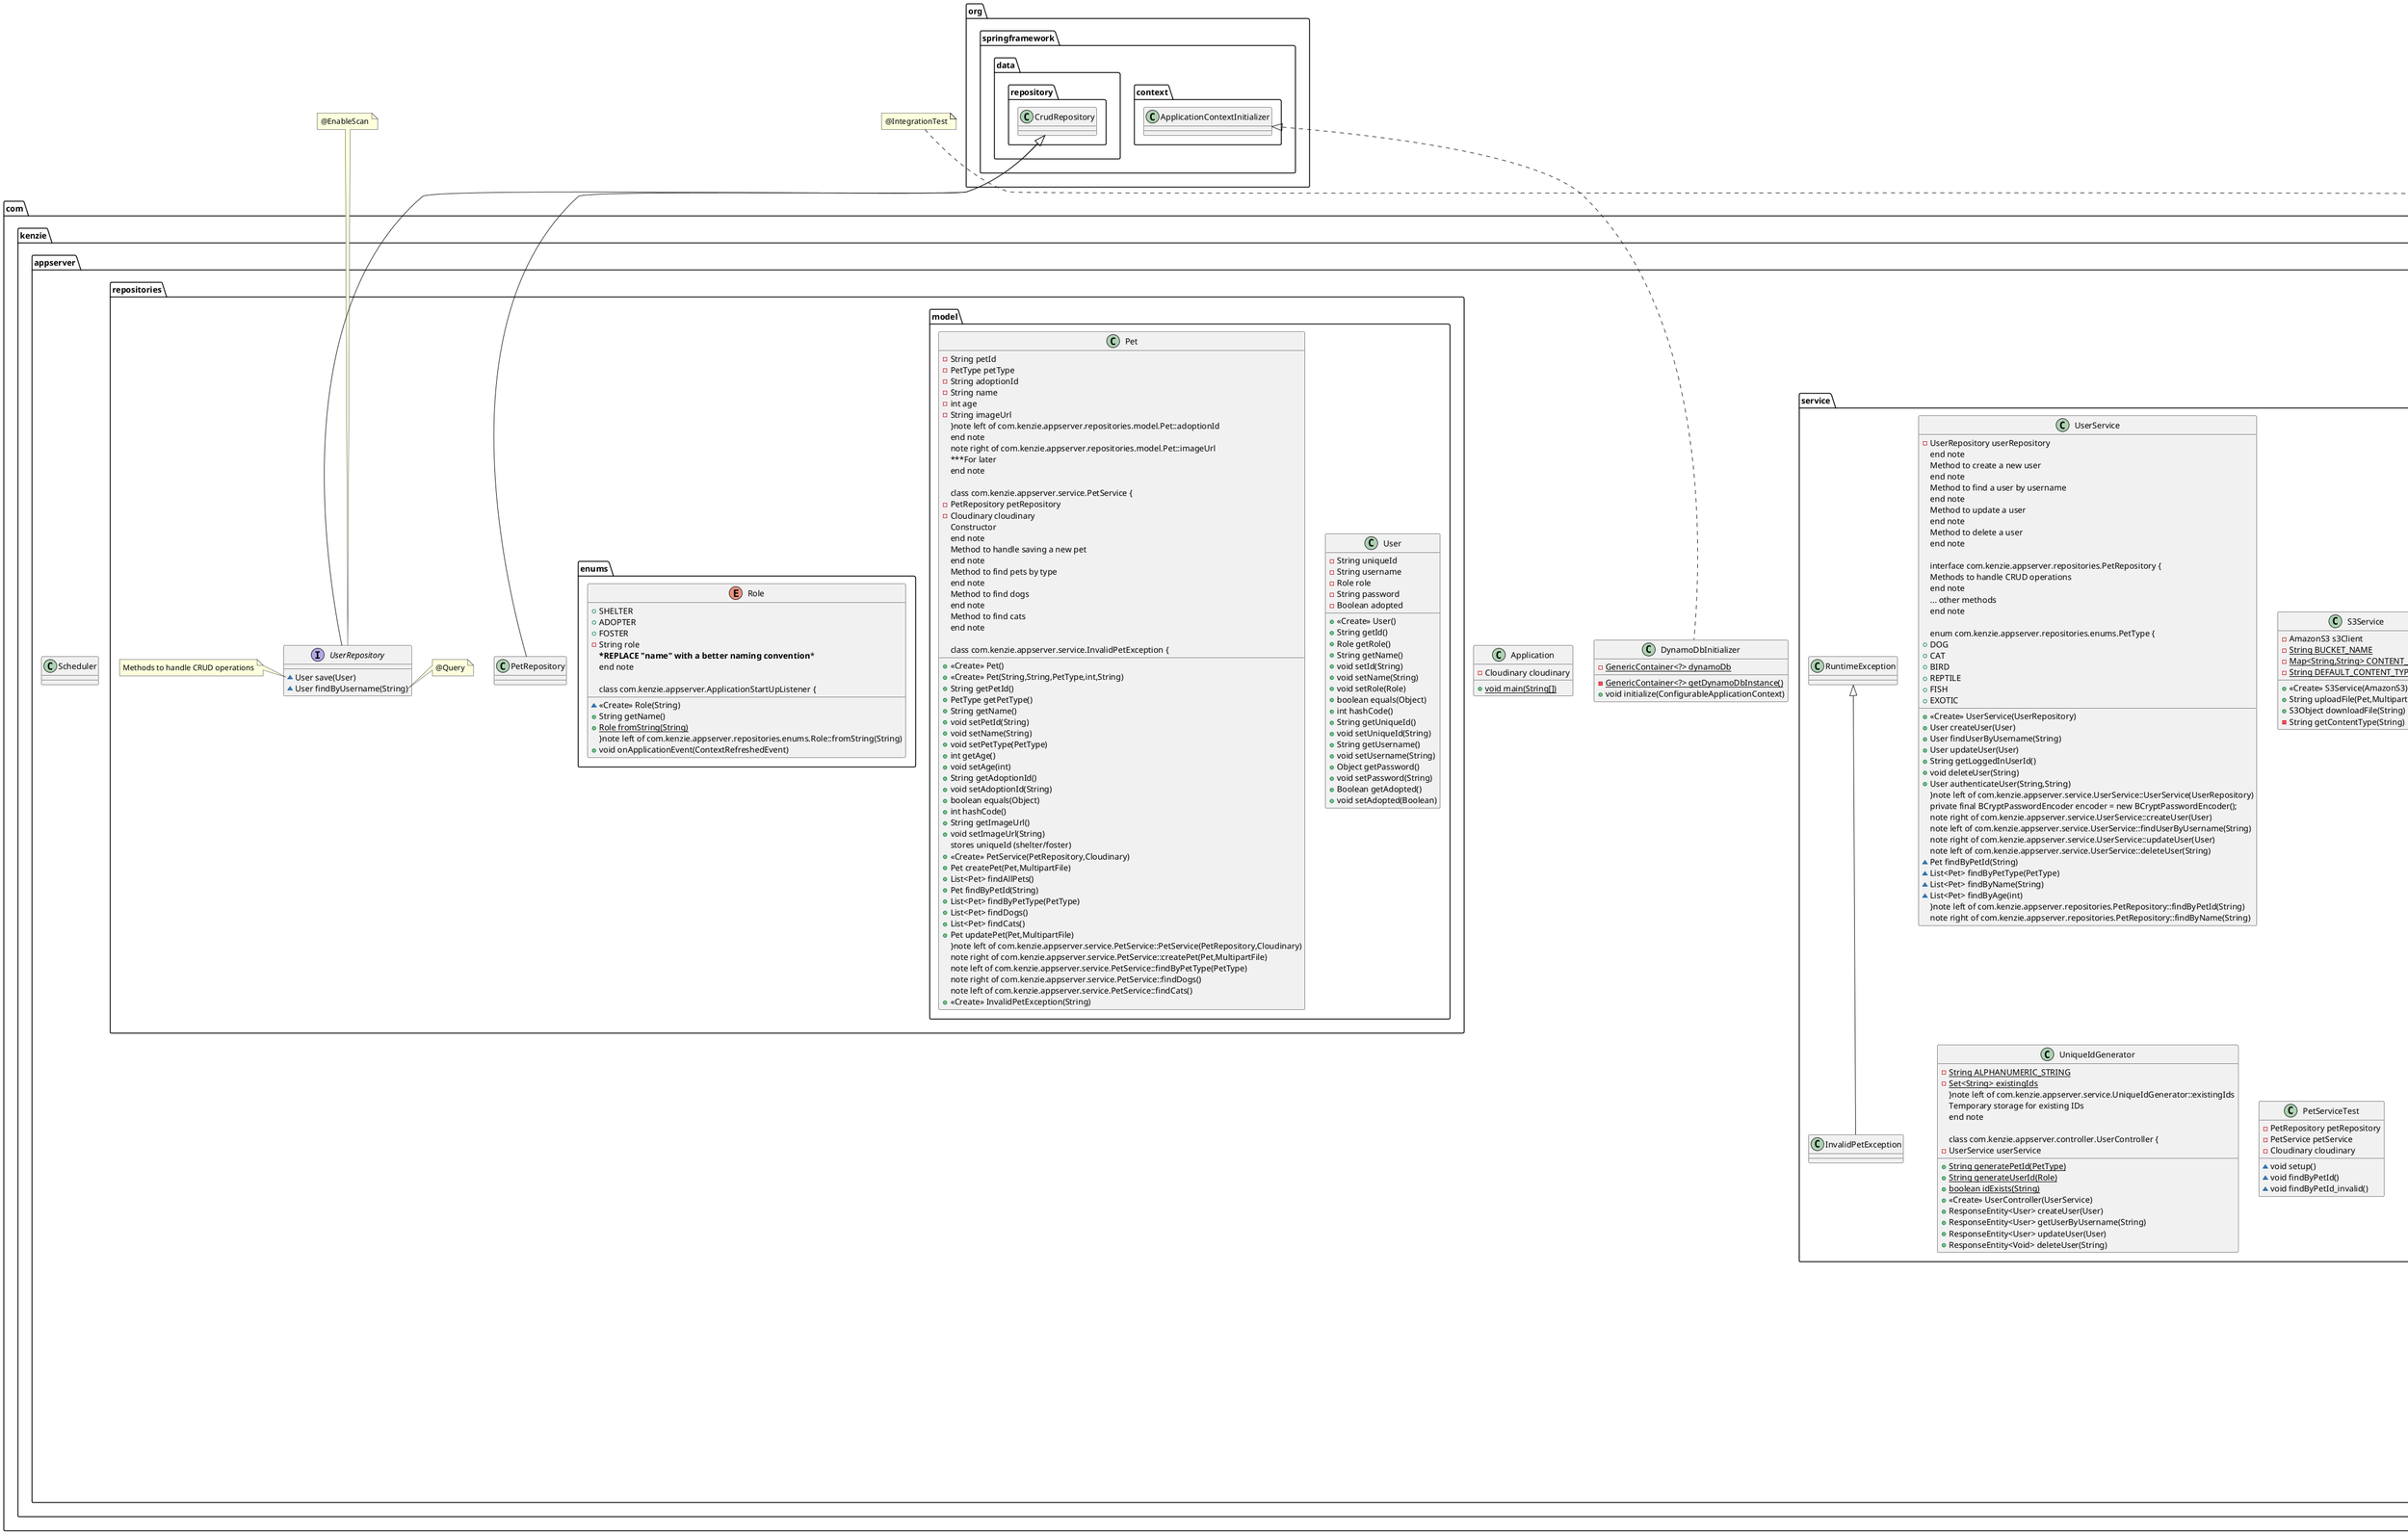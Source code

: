 @startuml
class com.kenzie.appserver.controller.PetController {
- PetService petService
- Cloudinary cloudinary
~ <<Create>> PetController(PetService)
+ ResponseEntity<PetCreateResponse> createPet(PetCreateRequest,MultipartFile)
+ ResponseEntity<Pet> getPetById(String)
}note left of com.kenzie.appserver.controller.PetController::getPetById(String)
 Get a Pet by ID
end note

class com.kenzie.appserver.config.ExecutorServiceConfig {
+ TaskExecutor executorService()
}
class com.kenzie.appserver.Application {
- Cloudinary cloudinary
+ {static} void main(String[])
}
class com.kenzie.appserver.service.UserService {
- UserRepository userRepository
+ <<Create>> UserService(UserRepository)
+ User createUser(User)
+ User findUserByUsername(String)
+ User updateUser(User)
+ String getLoggedInUserId()
+ void deleteUser(String)
+ User authenticateUser(String,String)
}note left of com.kenzie.appserver.service.UserService::UserService(UserRepository)
    private final BCryptPasswordEncoder encoder = new BCryptPasswordEncoder();
end note
note right of com.kenzie.appserver.service.UserService::createUser(User)
 Method to create a new user
end note
note left of com.kenzie.appserver.service.UserService::findUserByUsername(String)
 Method to find a user by username
end note
note right of com.kenzie.appserver.service.UserService::updateUser(User)
 Method to update a user
end note
note left of com.kenzie.appserver.service.UserService::deleteUser(String)
 Method to delete a user
end note

interface com.kenzie.appserver.repositories.PetRepository {
~ Pet findByPetId(String)
~ List<Pet> findByPetType(PetType)
~ List<Pet> findByName(String)
~ List<Pet> findByAge(int)
}note left of com.kenzie.appserver.repositories.PetRepository::findByPetId(String)
 Methods to handle CRUD operations
end note
note right of com.kenzie.appserver.repositories.PetRepository::findByName(String)
 ... other methods
end note

enum com.kenzie.appserver.repositories.enums.PetType {
+  DOG
+  CAT
+  BIRD
+  REPTILE
+  FISH
+  EXOTIC
}
interface com.kenzie.appserver.repositories.UserRepository {
~ User save(User)
~ User findByUsername(String)
}
note top of com.kenzie.appserver.repositories.UserRepository
@EnableScan
end note
note left of com.kenzie.appserver.repositories.UserRepository::save(User)
 Methods to handle CRUD operations
end note
note right of com.kenzie.appserver.repositories.UserRepository::findByUsername(String)
    @Query
end note

class com.kenzie.appserver.DynamoDbInitializer {
- {static} GenericContainer<?> dynamoDb
- {static} GenericContainer<?> getDynamoDbInstance()
+ void initialize(ConfigurableApplicationContext)
}
class com.kenzie.appserver.service.S3Service {
- AmazonS3 s3Client
- {static} String BUCKET_NAME
- {static} Map<String,String> CONTENT_TYPES
- {static} String DEFAULT_CONTENT_TYPE
+ <<Create>> S3Service(AmazonS3)
+ String uploadFile(Pet,MultipartFile)
+ S3Object downloadFile(String)
- String getContentType(String)
}
class com.kenzie.appserver.repositories.model.User {
- String uniqueId
- String username
- Role role
- String password
- Boolean adopted
+ <<Create>> User()
+ String getId()
+ Role getRole()
+ String getName()
+ void setId(String)
+ void setName(String)
+ void setRole(Role)
+ boolean equals(Object)
+ int hashCode()
+ String getUniqueId()
+ void setUniqueId(String)
+ String getUsername()
+ void setUsername(String)
+ Object getPassword()
+ void setPassword(String)
+ Boolean getAdopted()
+ void setAdopted(Boolean)
}
class com.kenzie.appserver.config.CloudinaryConfig {
- String cloudName
- String apiKey
- String apiSecret
+ Cloudinary cloudinary()
}
class com.kenzie.appserver.controller.model.PetCreateRequest {
- String petId
- String name
- PetType petType
- int age
+ String getName()
+ void setName(String)
+ PetType getPetType()
+ void setPetType(PetType)
+ int getAge()
+ void setAge(int)
+ String getPetId()
+ void setPetId(String)
}
class AtaCurriculumJavaConventionsPlugin {
- {static} String MIN_SUPPORTED_GRADLE_VERSION
+ void apply(org.gradle.api.internal.project.ProjectInternal)
- {static} ScriptSource scriptSource(Class<?>)
- {static} void assertSupportedByCurrentGradleVersion()
}
note top of AtaCurriculumJavaConventionsPlugin

 * Precompiled ata-curriculum.java-conventions script plugin.
 *
end note

class com.kenzie.appserver.controller.ExampleControllerTest {
- MockMvc mvc
~ ExampleService exampleService
- MockNeat mockNeat
- ObjectMapper mapper
+ void getById_Exists()
+ void createExample_CreateSuccessful()
}
class com.kenzie.appserver.repositories.model.Pet {
- String petId
- PetType petType
- String adoptionId
- String name
- int age
- String imageUrl
+ <<Create>> Pet()
+ <<Create>> Pet(String,String,PetType,int,String)
+ String getPetId()
+ PetType getPetType()
+ String getName()
+ void setPetId(String)
+ void setName(String)
+ void setPetType(PetType)
+ int getAge()
+ void setAge(int)
+ String getAdoptionId()
+ void setAdoptionId(String)
+ boolean equals(Object)
+ int hashCode()
+ String getImageUrl()
+ void setImageUrl(String)
}note left of com.kenzie.appserver.repositories.model.Pet::adoptionId
stores uniqueId (shelter/foster)
end note
note right of com.kenzie.appserver.repositories.model.Pet::imageUrl
 ***For later
end note

class com.kenzie.appserver.service.PetService {
- PetRepository petRepository
- Cloudinary cloudinary
+ <<Create>> PetService(PetRepository,Cloudinary)
+ Pet createPet(Pet,MultipartFile)
+ List<Pet> findAllPets()
+ Pet findByPetId(String)
+ List<Pet> findByPetType(PetType)
+ List<Pet> findDogs()
+ List<Pet> findCats()
+ Pet updatePet(Pet,MultipartFile)
}note left of com.kenzie.appserver.service.PetService::PetService(PetRepository,Cloudinary)
 Constructor
end note
note right of com.kenzie.appserver.service.PetService::createPet(Pet,MultipartFile)
 Method to handle saving a new pet
end note
note left of com.kenzie.appserver.service.PetService::findByPetType(PetType)
 Method to find pets by type
end note
note right of com.kenzie.appserver.service.PetService::findDogs()
 Method to find dogs
end note
note left of com.kenzie.appserver.service.PetService::findCats()
 Method to find cats
end note

class com.kenzie.appserver.service.InvalidPetException {
+ <<Create>> InvalidPetException(String)
}
class com.kenzie.appserver.service.ExampleServiceTest {
- ExampleRepository exampleRepository
- PetService exampleService
~ void setup()
~ void findById()
~ void findByConcertId_invalid()
}
class com.kenzie.appserver.controller.BaseController {
+ ResponseEntity getServiceName()
}
class AtaCurriculumSnippetsConventionsPlugin {
- {static} String MIN_SUPPORTED_GRADLE_VERSION
+ void apply(org.gradle.api.internal.project.ProjectInternal)
- {static} ScriptSource scriptSource(Class<?>)
- {static} void assertSupportedByCurrentGradleVersion()
}
note top of AtaCurriculumSnippetsConventionsPlugin

 * Precompiled ata-curriculum.snippets-conventions script plugin.
 *
end note

enum com.kenzie.appserver.repositories.enums.Role {
+  SHELTER
+  ADOPTER
+  FOSTER
- String role
~ <<Create>> Role(String)
+ String getName()
+ {static} Role fromString(String)
}note left of com.kenzie.appserver.repositories.enums.Role::fromString(String)
 ***REPLACE "name" with a better naming convention***
end note

class com.kenzie.appserver.ApplicationStartUpListener {
+ void onApplicationEvent(ContextRefreshedEvent)
}
class com.kenzie.appserver.config.AmazonS3Config {
+ AmazonS3 amazonS3()
}
class com.kenzie.appserver.service.UniqueIdGenerator {
- {static} String ALPHANUMERIC_STRING
- {static} Set<String> existingIds
+ {static} String generatePetId(PetType)
+ {static} String generateUserId(Role)
+ {static} boolean idExists(String)
}note left of com.kenzie.appserver.service.UniqueIdGenerator::existingIds
 Temporary storage for existing IDs
end note

class com.kenzie.appserver.controller.UserController {
- UserService userService
+ <<Create>> UserController(UserService)
+ ResponseEntity<User> createUser(User)
+ ResponseEntity<User> getUserByUsername(String)
+ ResponseEntity<User> updateUser(User)
+ ResponseEntity<Void> deleteUser(String)
}
class AtaCurriculumDaggerConventionsPlugin {
- {static} String MIN_SUPPORTED_GRADLE_VERSION
+ void apply(org.gradle.api.internal.project.ProjectInternal)
- {static} ScriptSource scriptSource(Class<?>)
- {static} void assertSupportedByCurrentGradleVersion()
}
note top of AtaCurriculumDaggerConventionsPlugin

 * Precompiled ata-curriculum.dagger-conventions script plugin.
 *
end note

class com.kenzie.appserver.service.PetServiceTest {
- PetRepository petRepository
- PetService petService
- Cloudinary cloudinary
~ void setup()
~ void findByPetId()
~ void findByPetId_invalid()
}
class com.kenzie.appserver.Scheduler {
}
class AtaCurriculumIntegrationTestConventionsPlugin {
- {static} String MIN_SUPPORTED_GRADLE_VERSION
+ void apply(org.gradle.api.internal.project.ProjectInternal)
- {static} ScriptSource scriptSource(Class<?>)
- {static} void assertSupportedByCurrentGradleVersion()
}
note top of AtaCurriculumIntegrationTestConventionsPlugin

 * Precompiled ata-curriculum.integration-test-conventions script plugin.
 *
end note

class com.kenzie.appserver.controller.model.PetCreateResponse {
- String petId
- String name
- PetType petType
- int age
- String imageUrl
+ String getPetId()
+ void setPetId(String)
+ String getName()
+ void setName(String)
+ PetType getPetType()
+ void setPetType(PetType)
+ int getAge()
+ void setAge(int)
+ String getImageUrl()
+ void setImageUrl(String)
}
class com.kenzie.appserver.config.DynamoDbConfig {
~ String dynamoOverrideEndpoint
+ AmazonDynamoDB amazonDynamoDB(String)
+ Docket api()
+ AmazonDynamoDB defaultAmazonDynamoDb()
}
class com.kenzie.appserver.controller.PetControllerTest {
- {static} MediaType JSON
- MockMvc mvc
- PetService petService
- MockNeat mockNeat
- ObjectMapper mapper
+ void setUp()
- ObjectMapper createObjectMapper()
+ void getById_Exists()
+ void createPet_CreateSuccessful()
}
note top of com.kenzie.appserver.controller.PetControllerTest
@IntegrationTest
end note



org.springframework.data.repository.CrudRepository <|-- com.kenzie.appserver.repositories.PetRepository
org.springframework.data.repository.CrudRepository <|-- com.kenzie.appserver.repositories.UserRepository
org.springframework.context.ApplicationContextInitializer <|.. com.kenzie.appserver.DynamoDbInitializer
Plugin <|.. AtaCurriculumJavaConventionsPlugin
com.kenzie.appserver.service.RuntimeException <|-- com.kenzie.appserver.service.InvalidPetException
Plugin <|.. AtaCurriculumSnippetsConventionsPlugin
Plugin <|.. AtaCurriculumDaggerConventionsPlugin
Plugin <|.. AtaCurriculumIntegrationTestConventionsPlugin
@enduml